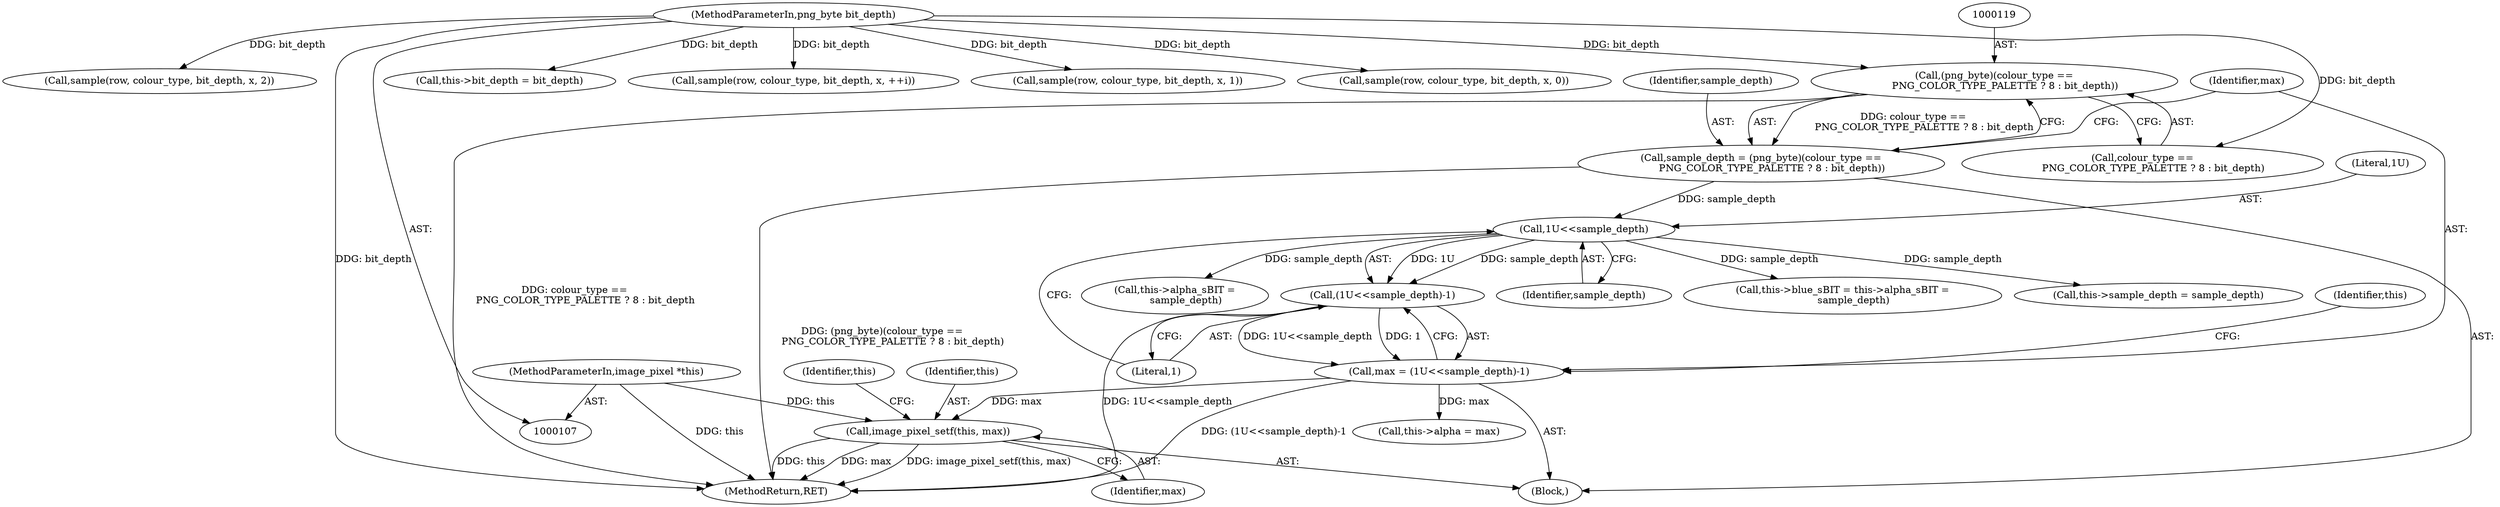 digraph "1_Android_9d4853418ab2f754c2b63e091c29c5529b8b86ca_51@pointer" {
"1000279" [label="(Call,image_pixel_setf(this, max))"];
"1000108" [label="(MethodParameterIn,image_pixel *this)"];
"1000127" [label="(Call,max = (1U<<sample_depth)-1)"];
"1000129" [label="(Call,(1U<<sample_depth)-1)"];
"1000130" [label="(Call,1U<<sample_depth)"];
"1000116" [label="(Call,sample_depth = (png_byte)(colour_type ==\n       PNG_COLOR_TYPE_PALETTE ? 8 : bit_depth))"];
"1000118" [label="(Call,(png_byte)(colour_type ==\n       PNG_COLOR_TYPE_PALETTE ? 8 : bit_depth))"];
"1000111" [label="(MethodParameterIn,png_byte bit_depth)"];
"1000284" [label="(Identifier,this)"];
"1000128" [label="(Identifier,max)"];
"1000169" [label="(Call,this->blue_sBIT = this->alpha_sBIT =\n       sample_depth)"];
"1000116" [label="(Call,sample_depth = (png_byte)(colour_type ==\n       PNG_COLOR_TYPE_PALETTE ? 8 : bit_depth))"];
"1000255" [label="(Call,sample(row, colour_type, bit_depth, x, 2))"];
"1000281" [label="(Identifier,max)"];
"1000130" [label="(Call,1U<<sample_depth)"];
"1000131" [label="(Literal,1U)"];
"1000133" [label="(Literal,1)"];
"1000118" [label="(Call,(png_byte)(colour_type ==\n       PNG_COLOR_TYPE_PALETTE ? 8 : bit_depth))"];
"1000292" [label="(Call,this->sample_depth = sample_depth)"];
"1000280" [label="(Identifier,this)"];
"1000132" [label="(Identifier,sample_depth)"];
"1000302" [label="(MethodReturn,RET)"];
"1000127" [label="(Call,max = (1U<<sample_depth)-1)"];
"1000120" [label="(Call,colour_type ==\n       PNG_COLOR_TYPE_PALETTE ? 8 : bit_depth)"];
"1000279" [label="(Call,image_pixel_setf(this, max))"];
"1000111" [label="(MethodParameterIn,png_byte bit_depth)"];
"1000287" [label="(Call,this->bit_depth = bit_depth)"];
"1000272" [label="(Call,sample(row, colour_type, bit_depth, x, ++i))"];
"1000156" [label="(Call,this->alpha = max)"];
"1000136" [label="(Identifier,this)"];
"1000117" [label="(Identifier,sample_depth)"];
"1000245" [label="(Call,sample(row, colour_type, bit_depth, x, 1))"];
"1000129" [label="(Call,(1U<<sample_depth)-1)"];
"1000114" [label="(Block,)"];
"1000150" [label="(Call,sample(row, colour_type, bit_depth, x, 0))"];
"1000108" [label="(MethodParameterIn,image_pixel *this)"];
"1000173" [label="(Call,this->alpha_sBIT =\n       sample_depth)"];
"1000279" -> "1000114"  [label="AST: "];
"1000279" -> "1000281"  [label="CFG: "];
"1000280" -> "1000279"  [label="AST: "];
"1000281" -> "1000279"  [label="AST: "];
"1000284" -> "1000279"  [label="CFG: "];
"1000279" -> "1000302"  [label="DDG: this"];
"1000279" -> "1000302"  [label="DDG: max"];
"1000279" -> "1000302"  [label="DDG: image_pixel_setf(this, max)"];
"1000108" -> "1000279"  [label="DDG: this"];
"1000127" -> "1000279"  [label="DDG: max"];
"1000108" -> "1000107"  [label="AST: "];
"1000108" -> "1000302"  [label="DDG: this"];
"1000127" -> "1000114"  [label="AST: "];
"1000127" -> "1000129"  [label="CFG: "];
"1000128" -> "1000127"  [label="AST: "];
"1000129" -> "1000127"  [label="AST: "];
"1000136" -> "1000127"  [label="CFG: "];
"1000127" -> "1000302"  [label="DDG: (1U<<sample_depth)-1"];
"1000129" -> "1000127"  [label="DDG: 1U<<sample_depth"];
"1000129" -> "1000127"  [label="DDG: 1"];
"1000127" -> "1000156"  [label="DDG: max"];
"1000129" -> "1000133"  [label="CFG: "];
"1000130" -> "1000129"  [label="AST: "];
"1000133" -> "1000129"  [label="AST: "];
"1000129" -> "1000302"  [label="DDG: 1U<<sample_depth"];
"1000130" -> "1000129"  [label="DDG: 1U"];
"1000130" -> "1000129"  [label="DDG: sample_depth"];
"1000130" -> "1000132"  [label="CFG: "];
"1000131" -> "1000130"  [label="AST: "];
"1000132" -> "1000130"  [label="AST: "];
"1000133" -> "1000130"  [label="CFG: "];
"1000116" -> "1000130"  [label="DDG: sample_depth"];
"1000130" -> "1000169"  [label="DDG: sample_depth"];
"1000130" -> "1000173"  [label="DDG: sample_depth"];
"1000130" -> "1000292"  [label="DDG: sample_depth"];
"1000116" -> "1000114"  [label="AST: "];
"1000116" -> "1000118"  [label="CFG: "];
"1000117" -> "1000116"  [label="AST: "];
"1000118" -> "1000116"  [label="AST: "];
"1000128" -> "1000116"  [label="CFG: "];
"1000116" -> "1000302"  [label="DDG: (png_byte)(colour_type ==\n       PNG_COLOR_TYPE_PALETTE ? 8 : bit_depth)"];
"1000118" -> "1000116"  [label="DDG: colour_type ==\n       PNG_COLOR_TYPE_PALETTE ? 8 : bit_depth"];
"1000118" -> "1000120"  [label="CFG: "];
"1000119" -> "1000118"  [label="AST: "];
"1000120" -> "1000118"  [label="AST: "];
"1000118" -> "1000302"  [label="DDG: colour_type ==\n       PNG_COLOR_TYPE_PALETTE ? 8 : bit_depth"];
"1000111" -> "1000118"  [label="DDG: bit_depth"];
"1000111" -> "1000107"  [label="AST: "];
"1000111" -> "1000302"  [label="DDG: bit_depth"];
"1000111" -> "1000120"  [label="DDG: bit_depth"];
"1000111" -> "1000150"  [label="DDG: bit_depth"];
"1000111" -> "1000245"  [label="DDG: bit_depth"];
"1000111" -> "1000255"  [label="DDG: bit_depth"];
"1000111" -> "1000272"  [label="DDG: bit_depth"];
"1000111" -> "1000287"  [label="DDG: bit_depth"];
}

